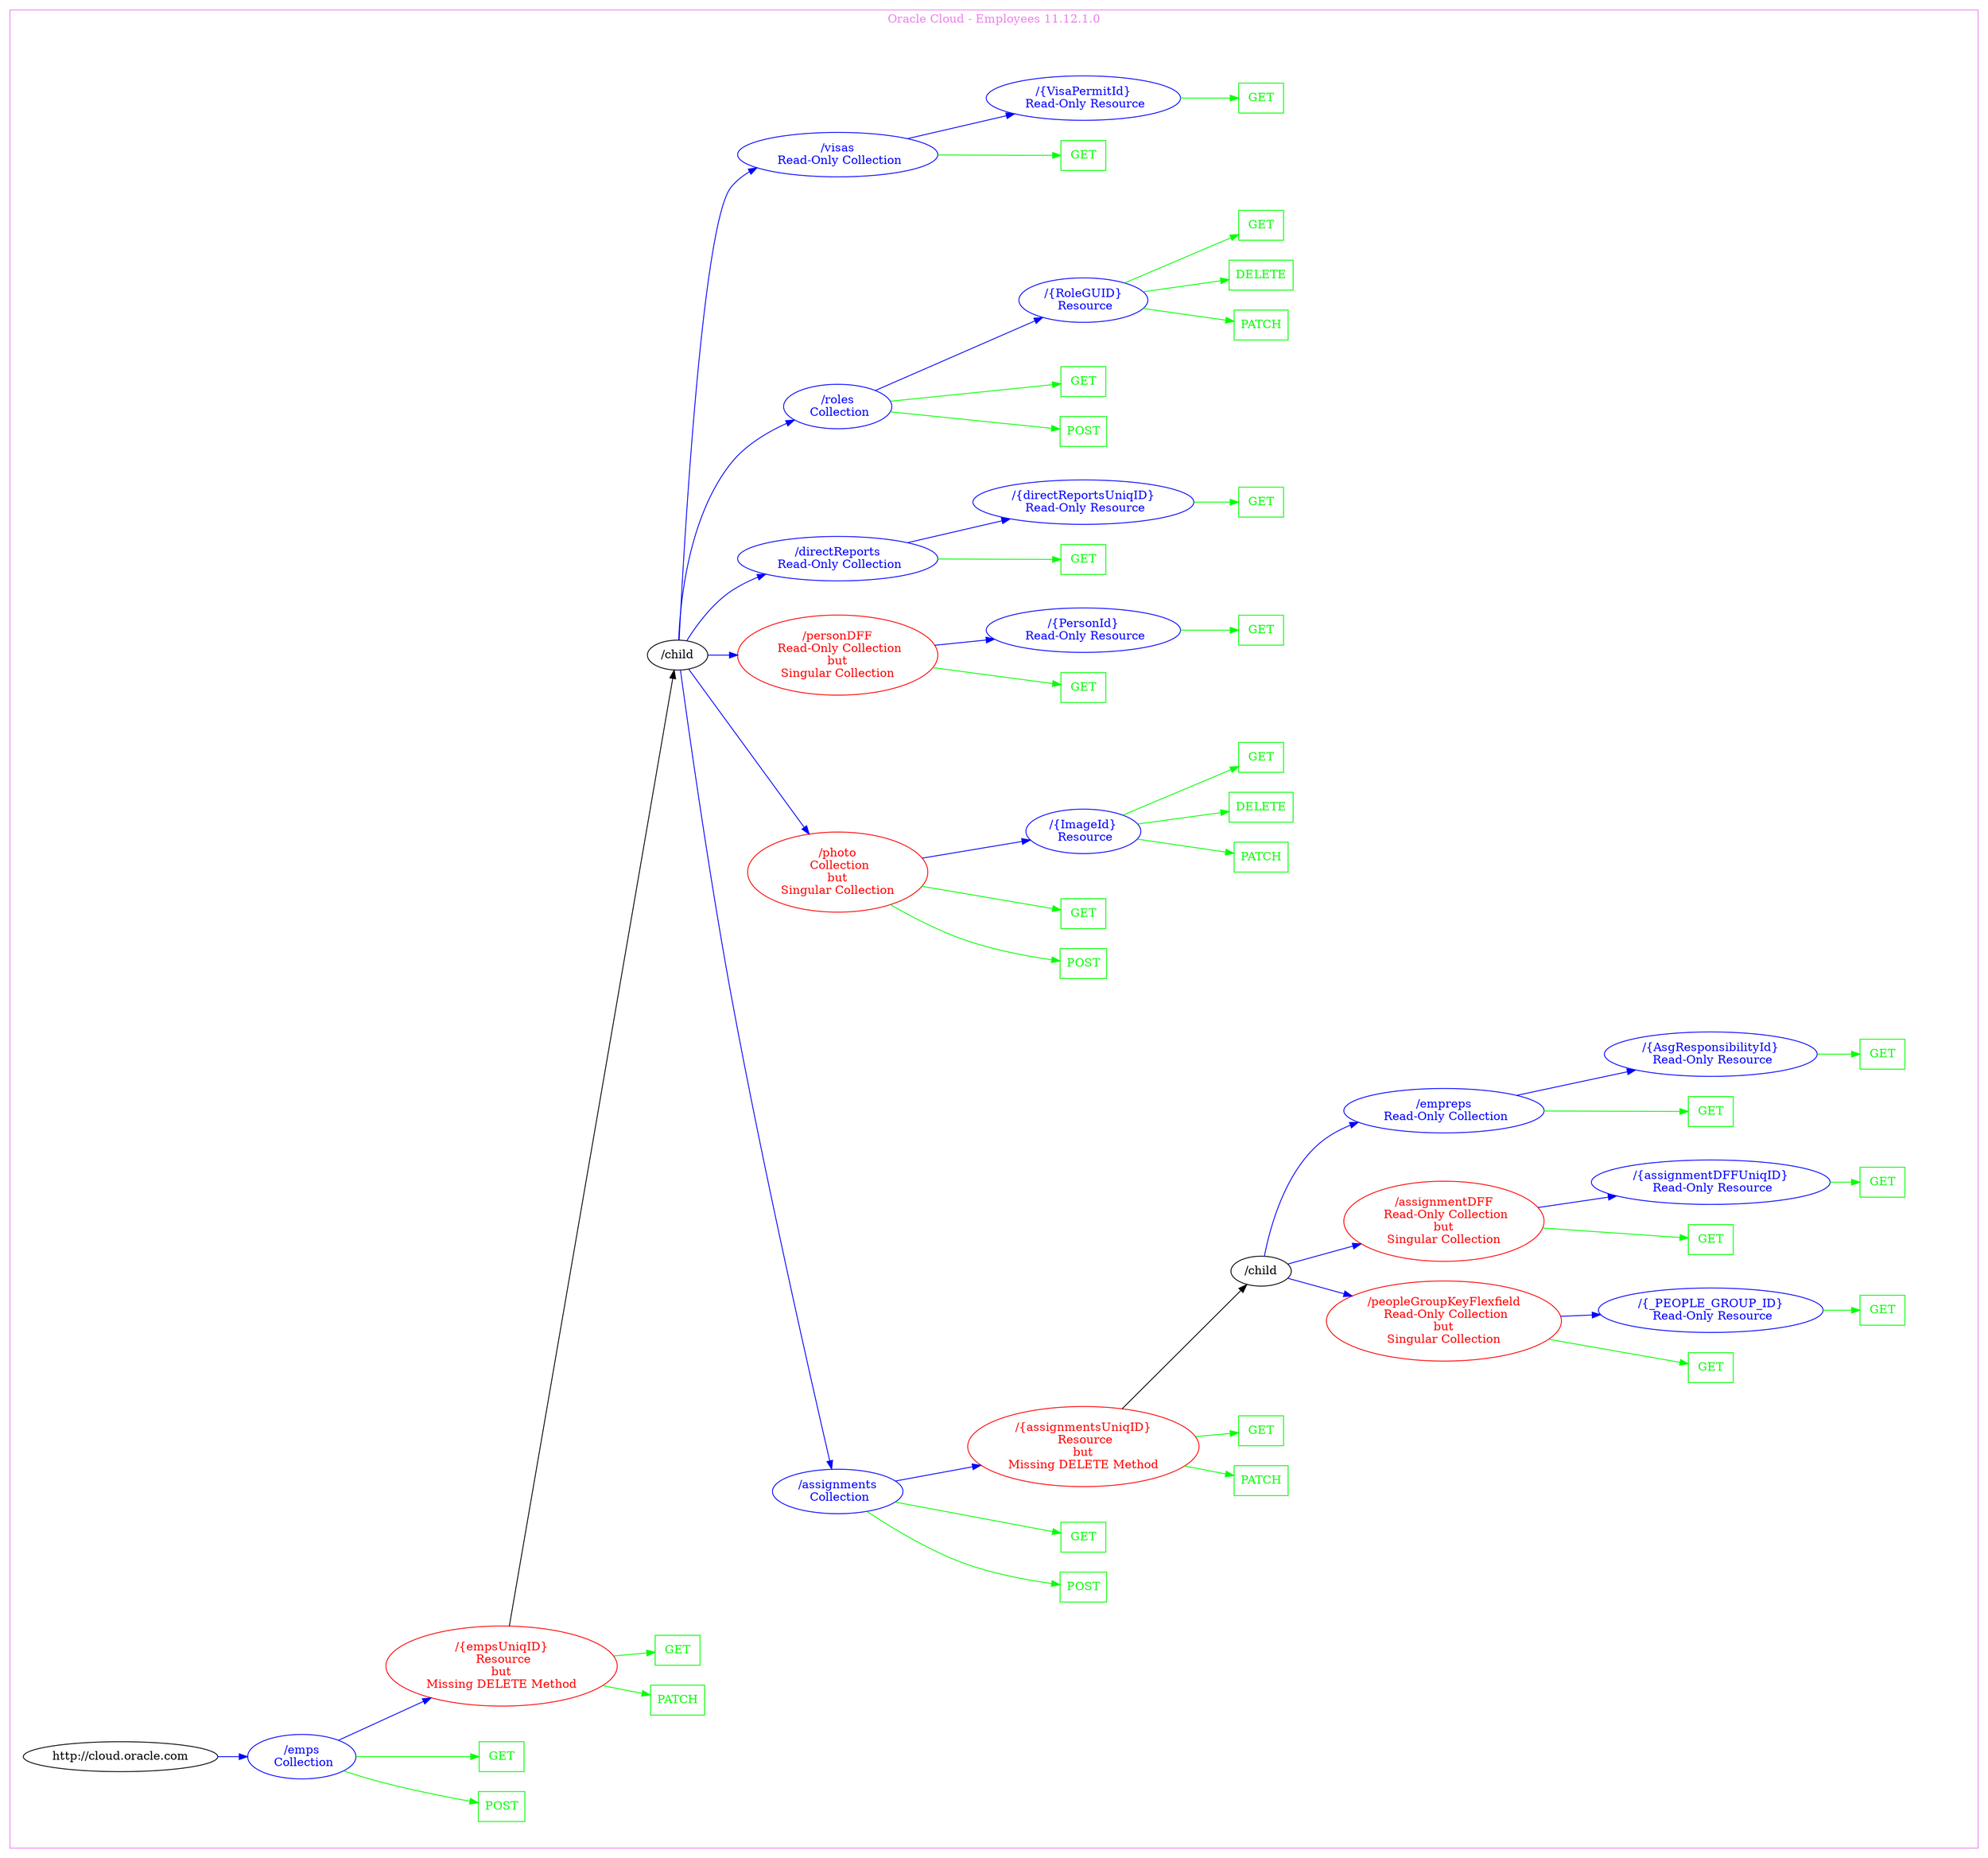digraph Cloud_Computing_REST_API {
rankdir="LR";
subgraph cluster_0 {
label="Oracle Cloud - Employees 11.12.1.0"
color=violet
fontcolor=violet
subgraph cluster_1 {
label=""
color=white
fontcolor=white
node1 [label="http://cloud.oracle.com", shape="ellipse", color="black", fontcolor="black"]
node1 -> node2 [color="blue", fontcolor="blue"]
subgraph cluster_2 {
label=""
color=white
fontcolor=white
node2 [label="/emps\n Collection", shape="ellipse", color="blue", fontcolor="blue"]
node2 -> node3 [color="green", fontcolor="green"]
subgraph cluster_3 {
label=""
color=white
fontcolor=white
node3 [label="POST", shape="box", color="green", fontcolor="green"]
}
node2 -> node4 [color="green", fontcolor="green"]
subgraph cluster_4 {
label=""
color=white
fontcolor=white
node4 [label="GET", shape="box", color="green", fontcolor="green"]
}
node2 -> node5 [color="blue", fontcolor="blue"]
subgraph cluster_5 {
label=""
color=white
fontcolor=white
node5 [label="/{empsUniqID}\n Resource\nbut\nMissing DELETE Method", shape="ellipse", color="red", fontcolor="red"]
node5 -> node6 [color="green", fontcolor="green"]
subgraph cluster_6 {
label=""
color=white
fontcolor=white
node6 [label="PATCH", shape="box", color="green", fontcolor="green"]
}
node5 -> node7 [color="green", fontcolor="green"]
subgraph cluster_7 {
label=""
color=white
fontcolor=white
node7 [label="GET", shape="box", color="green", fontcolor="green"]
}
node5 -> node8 [color="black", fontcolor="black"]
subgraph cluster_8 {
label=""
color=white
fontcolor=white
node8 [label="/child", shape="ellipse", color="black", fontcolor="black"]
node8 -> node9 [color="blue", fontcolor="blue"]
subgraph cluster_9 {
label=""
color=white
fontcolor=white
node9 [label="/assignments\n Collection", shape="ellipse", color="blue", fontcolor="blue"]
node9 -> node10 [color="green", fontcolor="green"]
subgraph cluster_10 {
label=""
color=white
fontcolor=white
node10 [label="POST", shape="box", color="green", fontcolor="green"]
}
node9 -> node11 [color="green", fontcolor="green"]
subgraph cluster_11 {
label=""
color=white
fontcolor=white
node11 [label="GET", shape="box", color="green", fontcolor="green"]
}
node9 -> node12 [color="blue", fontcolor="blue"]
subgraph cluster_12 {
label=""
color=white
fontcolor=white
node12 [label="/{assignmentsUniqID}\n Resource\nbut\nMissing DELETE Method", shape="ellipse", color="red", fontcolor="red"]
node12 -> node13 [color="green", fontcolor="green"]
subgraph cluster_13 {
label=""
color=white
fontcolor=white
node13 [label="PATCH", shape="box", color="green", fontcolor="green"]
}
node12 -> node14 [color="green", fontcolor="green"]
subgraph cluster_14 {
label=""
color=white
fontcolor=white
node14 [label="GET", shape="box", color="green", fontcolor="green"]
}
node12 -> node15 [color="black", fontcolor="black"]
subgraph cluster_15 {
label=""
color=white
fontcolor=white
node15 [label="/child", shape="ellipse", color="black", fontcolor="black"]
node15 -> node16 [color="blue", fontcolor="blue"]
subgraph cluster_16 {
label=""
color=white
fontcolor=white
node16 [label="/peopleGroupKeyFlexfield\n Read-Only Collection\nbut\nSingular Collection", shape="ellipse", color="red", fontcolor="red"]
node16 -> node17 [color="green", fontcolor="green"]
subgraph cluster_17 {
label=""
color=white
fontcolor=white
node17 [label="GET", shape="box", color="green", fontcolor="green"]
}
node16 -> node18 [color="blue", fontcolor="blue"]
subgraph cluster_18 {
label=""
color=white
fontcolor=white
node18 [label="/{_PEOPLE_GROUP_ID}\n Read-Only Resource", shape="ellipse", color="blue", fontcolor="blue"]
node18 -> node19 [color="green", fontcolor="green"]
subgraph cluster_19 {
label=""
color=white
fontcolor=white
node19 [label="GET", shape="box", color="green", fontcolor="green"]
}
}
}
node15 -> node20 [color="blue", fontcolor="blue"]
subgraph cluster_20 {
label=""
color=white
fontcolor=white
node20 [label="/assignmentDFF\n Read-Only Collection\nbut\nSingular Collection", shape="ellipse", color="red", fontcolor="red"]
node20 -> node21 [color="green", fontcolor="green"]
subgraph cluster_21 {
label=""
color=white
fontcolor=white
node21 [label="GET", shape="box", color="green", fontcolor="green"]
}
node20 -> node22 [color="blue", fontcolor="blue"]
subgraph cluster_22 {
label=""
color=white
fontcolor=white
node22 [label="/{assignmentDFFUniqID}\n Read-Only Resource", shape="ellipse", color="blue", fontcolor="blue"]
node22 -> node23 [color="green", fontcolor="green"]
subgraph cluster_23 {
label=""
color=white
fontcolor=white
node23 [label="GET", shape="box", color="green", fontcolor="green"]
}
}
}
node15 -> node24 [color="blue", fontcolor="blue"]
subgraph cluster_24 {
label=""
color=white
fontcolor=white
node24 [label="/empreps\n Read-Only Collection", shape="ellipse", color="blue", fontcolor="blue"]
node24 -> node25 [color="green", fontcolor="green"]
subgraph cluster_25 {
label=""
color=white
fontcolor=white
node25 [label="GET", shape="box", color="green", fontcolor="green"]
}
node24 -> node26 [color="blue", fontcolor="blue"]
subgraph cluster_26 {
label=""
color=white
fontcolor=white
node26 [label="/{AsgResponsibilityId}\n Read-Only Resource", shape="ellipse", color="blue", fontcolor="blue"]
node26 -> node27 [color="green", fontcolor="green"]
subgraph cluster_27 {
label=""
color=white
fontcolor=white
node27 [label="GET", shape="box", color="green", fontcolor="green"]
}
}
}
}
}
}
node8 -> node28 [color="blue", fontcolor="blue"]
subgraph cluster_28 {
label=""
color=white
fontcolor=white
node28 [label="/photo\n Collection\nbut\nSingular Collection", shape="ellipse", color="red", fontcolor="red"]
node28 -> node29 [color="green", fontcolor="green"]
subgraph cluster_29 {
label=""
color=white
fontcolor=white
node29 [label="POST", shape="box", color="green", fontcolor="green"]
}
node28 -> node30 [color="green", fontcolor="green"]
subgraph cluster_30 {
label=""
color=white
fontcolor=white
node30 [label="GET", shape="box", color="green", fontcolor="green"]
}
node28 -> node31 [color="blue", fontcolor="blue"]
subgraph cluster_31 {
label=""
color=white
fontcolor=white
node31 [label="/{ImageId}\n Resource", shape="ellipse", color="blue", fontcolor="blue"]
node31 -> node32 [color="green", fontcolor="green"]
subgraph cluster_32 {
label=""
color=white
fontcolor=white
node32 [label="PATCH", shape="box", color="green", fontcolor="green"]
}
node31 -> node33 [color="green", fontcolor="green"]
subgraph cluster_33 {
label=""
color=white
fontcolor=white
node33 [label="DELETE", shape="box", color="green", fontcolor="green"]
}
node31 -> node34 [color="green", fontcolor="green"]
subgraph cluster_34 {
label=""
color=white
fontcolor=white
node34 [label="GET", shape="box", color="green", fontcolor="green"]
}
}
}
node8 -> node35 [color="blue", fontcolor="blue"]
subgraph cluster_35 {
label=""
color=white
fontcolor=white
node35 [label="/personDFF\n Read-Only Collection\nbut\nSingular Collection", shape="ellipse", color="red", fontcolor="red"]
node35 -> node36 [color="green", fontcolor="green"]
subgraph cluster_36 {
label=""
color=white
fontcolor=white
node36 [label="GET", shape="box", color="green", fontcolor="green"]
}
node35 -> node37 [color="blue", fontcolor="blue"]
subgraph cluster_37 {
label=""
color=white
fontcolor=white
node37 [label="/{PersonId}\n Read-Only Resource", shape="ellipse", color="blue", fontcolor="blue"]
node37 -> node38 [color="green", fontcolor="green"]
subgraph cluster_38 {
label=""
color=white
fontcolor=white
node38 [label="GET", shape="box", color="green", fontcolor="green"]
}
}
}
node8 -> node39 [color="blue", fontcolor="blue"]
subgraph cluster_39 {
label=""
color=white
fontcolor=white
node39 [label="/directReports\n Read-Only Collection", shape="ellipse", color="blue", fontcolor="blue"]
node39 -> node40 [color="green", fontcolor="green"]
subgraph cluster_40 {
label=""
color=white
fontcolor=white
node40 [label="GET", shape="box", color="green", fontcolor="green"]
}
node39 -> node41 [color="blue", fontcolor="blue"]
subgraph cluster_41 {
label=""
color=white
fontcolor=white
node41 [label="/{directReportsUniqID}\n Read-Only Resource", shape="ellipse", color="blue", fontcolor="blue"]
node41 -> node42 [color="green", fontcolor="green"]
subgraph cluster_42 {
label=""
color=white
fontcolor=white
node42 [label="GET", shape="box", color="green", fontcolor="green"]
}
}
}
node8 -> node43 [color="blue", fontcolor="blue"]
subgraph cluster_43 {
label=""
color=white
fontcolor=white
node43 [label="/roles\n Collection", shape="ellipse", color="blue", fontcolor="blue"]
node43 -> node44 [color="green", fontcolor="green"]
subgraph cluster_44 {
label=""
color=white
fontcolor=white
node44 [label="POST", shape="box", color="green", fontcolor="green"]
}
node43 -> node45 [color="green", fontcolor="green"]
subgraph cluster_45 {
label=""
color=white
fontcolor=white
node45 [label="GET", shape="box", color="green", fontcolor="green"]
}
node43 -> node46 [color="blue", fontcolor="blue"]
subgraph cluster_46 {
label=""
color=white
fontcolor=white
node46 [label="/{RoleGUID}\n Resource", shape="ellipse", color="blue", fontcolor="blue"]
node46 -> node47 [color="green", fontcolor="green"]
subgraph cluster_47 {
label=""
color=white
fontcolor=white
node47 [label="PATCH", shape="box", color="green", fontcolor="green"]
}
node46 -> node48 [color="green", fontcolor="green"]
subgraph cluster_48 {
label=""
color=white
fontcolor=white
node48 [label="DELETE", shape="box", color="green", fontcolor="green"]
}
node46 -> node49 [color="green", fontcolor="green"]
subgraph cluster_49 {
label=""
color=white
fontcolor=white
node49 [label="GET", shape="box", color="green", fontcolor="green"]
}
}
}
node8 -> node50 [color="blue", fontcolor="blue"]
subgraph cluster_50 {
label=""
color=white
fontcolor=white
node50 [label="/visas\n Read-Only Collection", shape="ellipse", color="blue", fontcolor="blue"]
node50 -> node51 [color="green", fontcolor="green"]
subgraph cluster_51 {
label=""
color=white
fontcolor=white
node51 [label="GET", shape="box", color="green", fontcolor="green"]
}
node50 -> node52 [color="blue", fontcolor="blue"]
subgraph cluster_52 {
label=""
color=white
fontcolor=white
node52 [label="/{VisaPermitId}\n Read-Only Resource", shape="ellipse", color="blue", fontcolor="blue"]
node52 -> node53 [color="green", fontcolor="green"]
subgraph cluster_53 {
label=""
color=white
fontcolor=white
node53 [label="GET", shape="box", color="green", fontcolor="green"]
}
}
}
}
}
}
}
}
}

